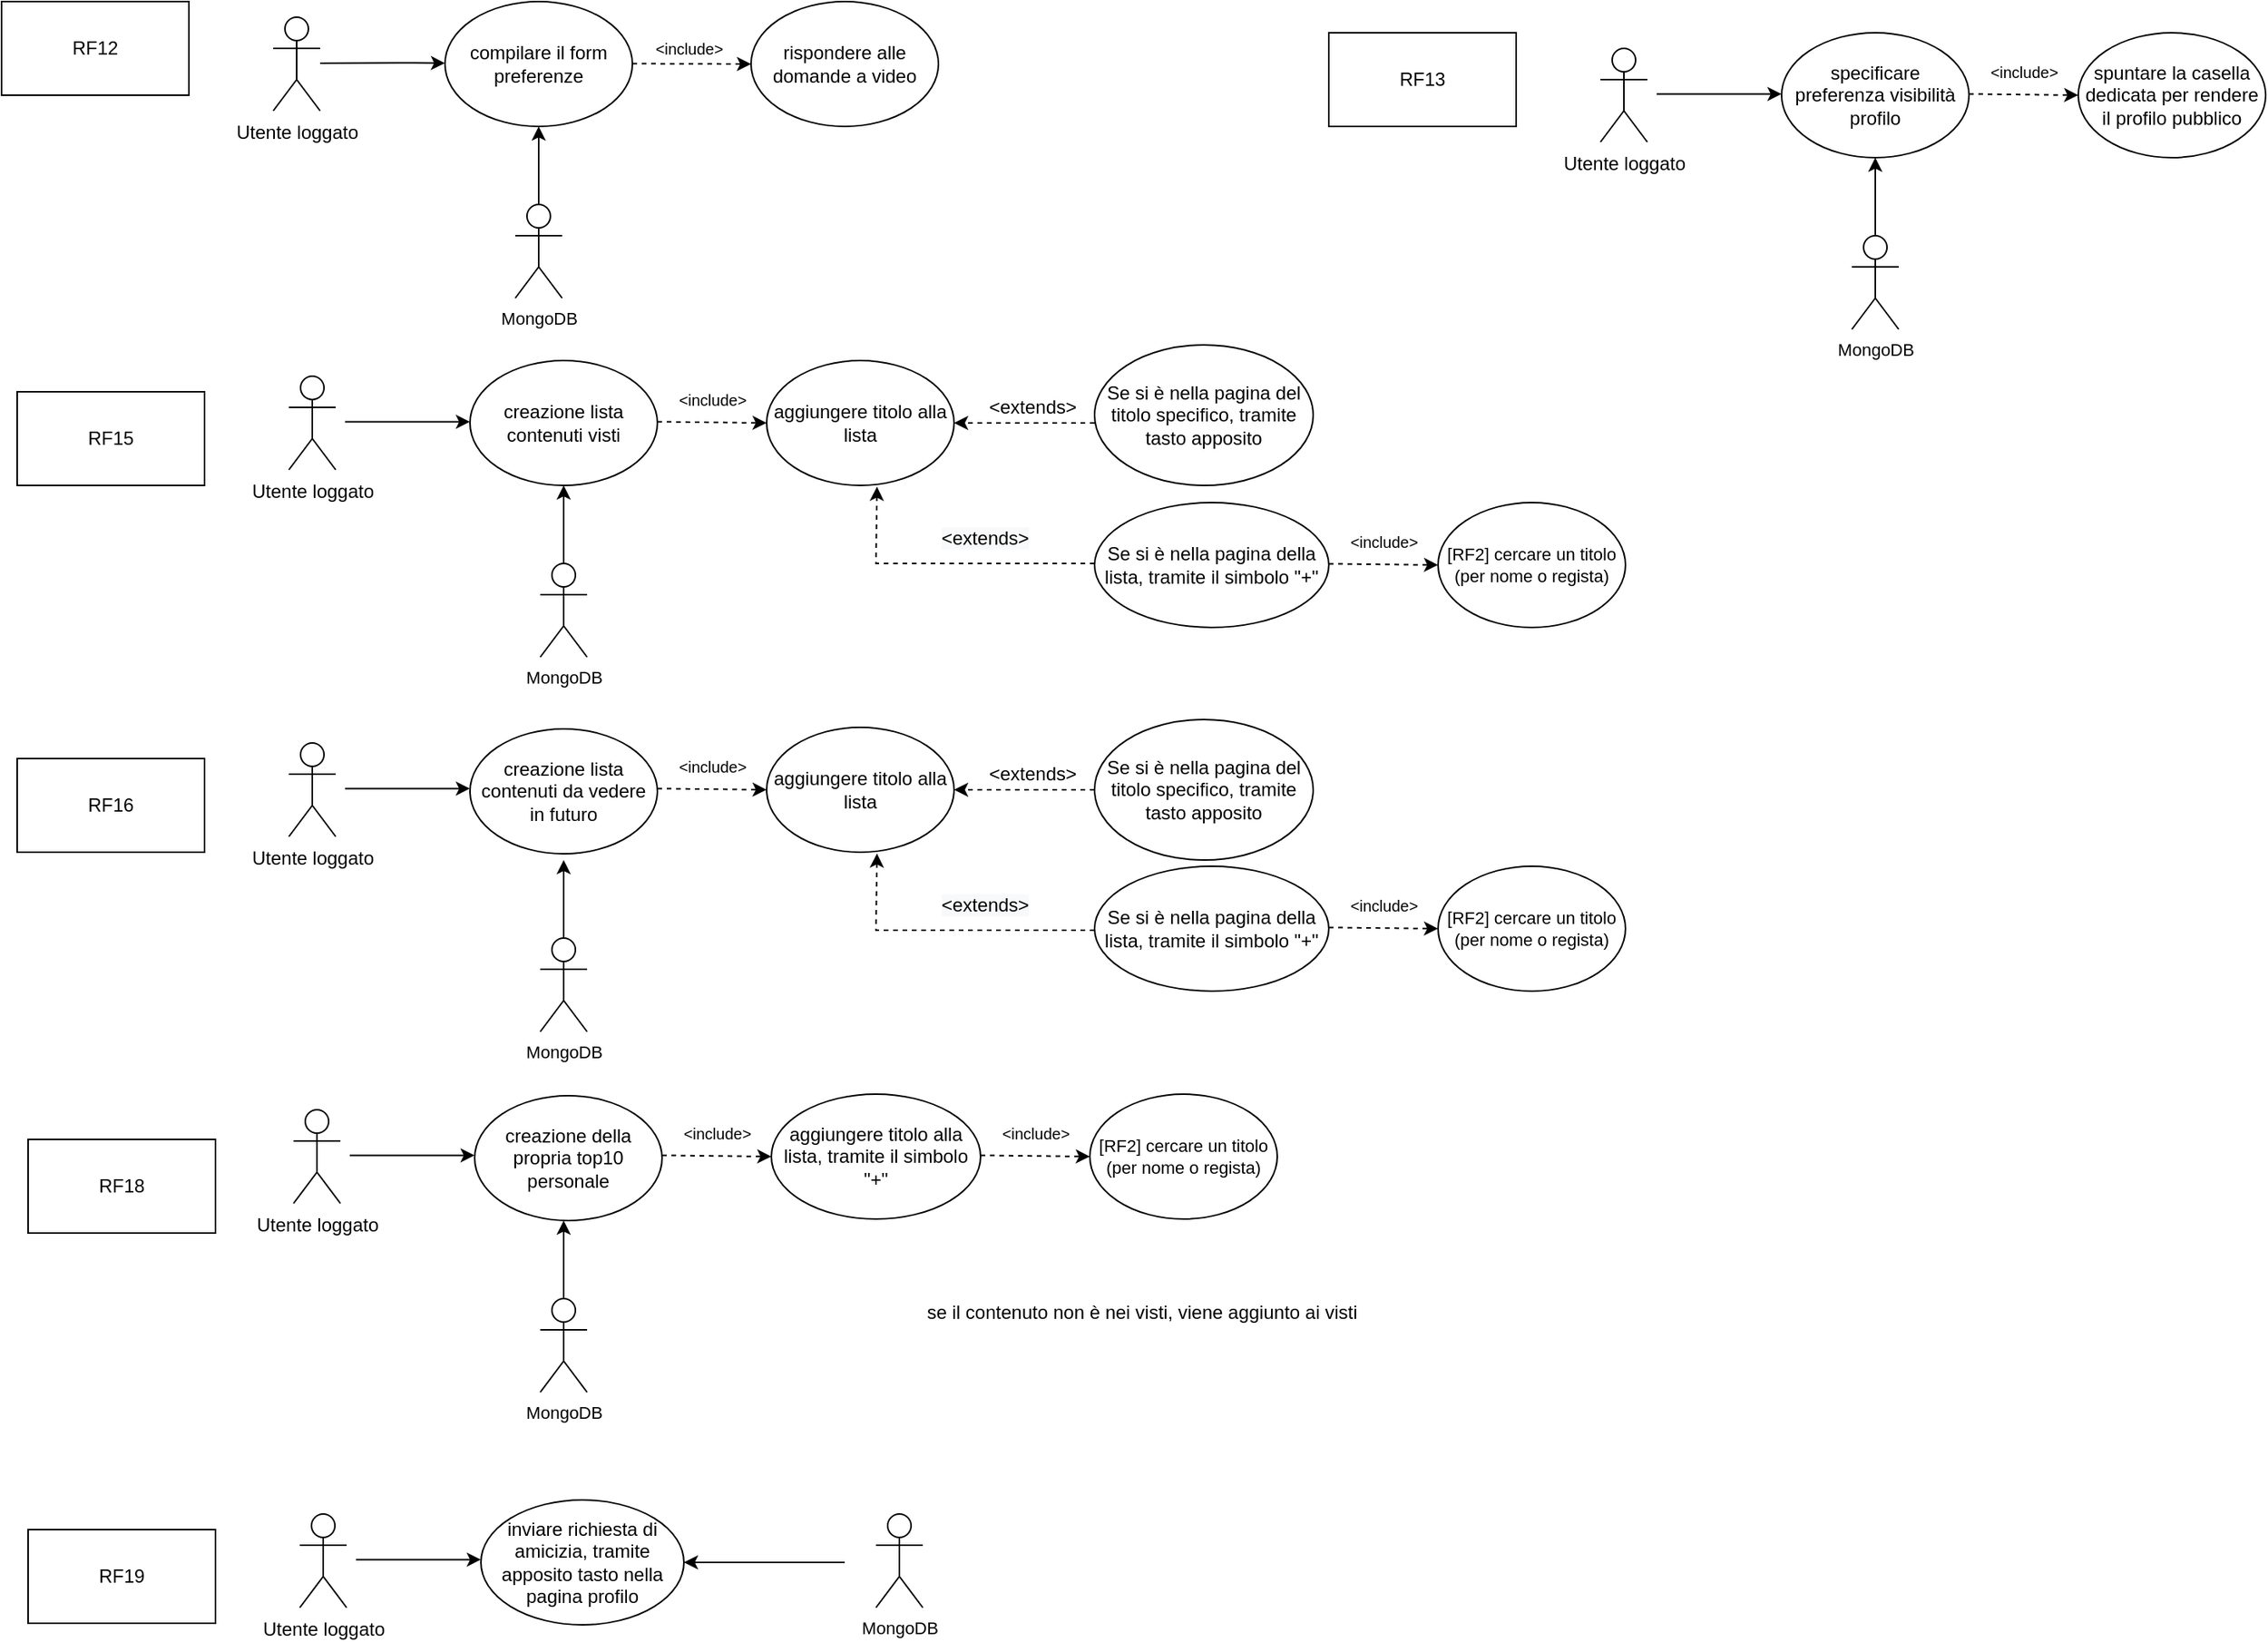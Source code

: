 <mxfile version="20.5.1" type="github">
  <diagram id="cgUuFQFdSpiGEiJiPskD" name="Pagina-1">
    <mxGraphModel dx="768" dy="621" grid="1" gridSize="10" guides="1" tooltips="1" connect="1" arrows="1" fold="1" page="1" pageScale="1" pageWidth="827" pageHeight="1169" math="0" shadow="0">
      <root>
        <mxCell id="0" />
        <mxCell id="1" parent="0" />
        <mxCell id="hTEOKCXMbIrAF3QXcVuG-1" value="Utente loggato" style="shape=umlActor;verticalLabelPosition=bottom;verticalAlign=top;html=1;outlineConnect=0;" parent="1" vertex="1">
          <mxGeometry x="184" y="20" width="30" height="60" as="geometry" />
        </mxCell>
        <mxCell id="hTEOKCXMbIrAF3QXcVuG-3" value="Utente loggato" style="shape=umlActor;verticalLabelPosition=bottom;verticalAlign=top;html=1;outlineConnect=0;" parent="1" vertex="1">
          <mxGeometry x="1034" y="40" width="30" height="60" as="geometry" />
        </mxCell>
        <mxCell id="hTEOKCXMbIrAF3QXcVuG-6" value="compilare il form preferenze" style="ellipse;whiteSpace=wrap;html=1;" parent="1" vertex="1">
          <mxGeometry x="294" y="10" width="120" height="80" as="geometry" />
        </mxCell>
        <mxCell id="hTEOKCXMbIrAF3QXcVuG-7" value="specificare preferenza visibilità profilo" style="ellipse;whiteSpace=wrap;html=1;" parent="1" vertex="1">
          <mxGeometry x="1150" y="30" width="120" height="80" as="geometry" />
        </mxCell>
        <mxCell id="hTEOKCXMbIrAF3QXcVuG-8" value="RF12" style="rounded=0;whiteSpace=wrap;html=1;" parent="1" vertex="1">
          <mxGeometry x="10" y="10" width="120" height="60" as="geometry" />
        </mxCell>
        <mxCell id="hTEOKCXMbIrAF3QXcVuG-9" value="RF13" style="rounded=0;whiteSpace=wrap;html=1;" parent="1" vertex="1">
          <mxGeometry x="860" y="30" width="120" height="60" as="geometry" />
        </mxCell>
        <mxCell id="hTEOKCXMbIrAF3QXcVuG-10" value="" style="endArrow=classic;html=1;rounded=0;" parent="1" edge="1">
          <mxGeometry width="50" height="50" relative="1" as="geometry">
            <mxPoint x="1070" y="69.23" as="sourcePoint" />
            <mxPoint x="1150" y="69.23" as="targetPoint" />
          </mxGeometry>
        </mxCell>
        <mxCell id="hTEOKCXMbIrAF3QXcVuG-12" value="" style="endArrow=classic;html=1;rounded=0;" parent="1" edge="1">
          <mxGeometry width="50" height="50" relative="1" as="geometry">
            <mxPoint x="214" y="49.46" as="sourcePoint" />
            <mxPoint x="294" y="49.46" as="targetPoint" />
            <Array as="points">
              <mxPoint x="274" y="49.23" />
            </Array>
          </mxGeometry>
        </mxCell>
        <mxCell id="hTEOKCXMbIrAF3QXcVuG-16" value="" style="endArrow=classic;html=1;rounded=0;dashed=1;" parent="1" edge="1">
          <mxGeometry width="50" height="50" relative="1" as="geometry">
            <mxPoint x="414" y="49.76" as="sourcePoint" />
            <mxPoint x="490" y="50" as="targetPoint" />
          </mxGeometry>
        </mxCell>
        <mxCell id="hTEOKCXMbIrAF3QXcVuG-17" value="&lt;font style=&quot;font-size: 10px;&quot;&gt;&amp;lt;include&amp;gt;&lt;/font&gt;" style="text;html=1;align=center;verticalAlign=middle;resizable=0;points=[];autosize=1;strokeColor=none;fillColor=none;" parent="1" vertex="1">
          <mxGeometry x="415" y="25" width="70" height="30" as="geometry" />
        </mxCell>
        <mxCell id="hTEOKCXMbIrAF3QXcVuG-18" value="&lt;font style=&quot;font-size: 12px;&quot;&gt;spuntare la casella dedicata per rendere il profilo pubblico&lt;/font&gt;" style="ellipse;whiteSpace=wrap;html=1;fontSize=10;" parent="1" vertex="1">
          <mxGeometry x="1340" y="30" width="120" height="80" as="geometry" />
        </mxCell>
        <mxCell id="hTEOKCXMbIrAF3QXcVuG-19" value="&lt;font style=&quot;font-size: 10px;&quot;&gt;&amp;lt;include&amp;gt;&lt;/font&gt;" style="text;html=1;align=center;verticalAlign=middle;resizable=0;points=[];autosize=1;strokeColor=none;fillColor=none;" parent="1" vertex="1">
          <mxGeometry x="1270" y="40" width="70" height="30" as="geometry" />
        </mxCell>
        <mxCell id="hTEOKCXMbIrAF3QXcVuG-20" value="" style="endArrow=classic;html=1;rounded=0;dashed=1;fontSize=10;entryX=1;entryY=1;entryDx=0;entryDy=0;entryPerimeter=0;" parent="1" target="hTEOKCXMbIrAF3QXcVuG-19" edge="1">
          <mxGeometry width="50" height="50" relative="1" as="geometry">
            <mxPoint x="1270" y="69.2" as="sourcePoint" />
            <mxPoint x="1330" y="69.2" as="targetPoint" />
          </mxGeometry>
        </mxCell>
        <mxCell id="hTEOKCXMbIrAF3QXcVuG-21" value="&lt;font style=&quot;font-size: 12px;&quot;&gt;rispondere alle domande a video&lt;/font&gt;" style="ellipse;whiteSpace=wrap;html=1;fontSize=10;" parent="1" vertex="1">
          <mxGeometry x="490" y="10" width="120" height="80" as="geometry" />
        </mxCell>
        <mxCell id="hTEOKCXMbIrAF3QXcVuG-22" value="RF15" style="rounded=0;whiteSpace=wrap;html=1;fontSize=12;" parent="1" vertex="1">
          <mxGeometry x="20" y="260" width="120" height="60" as="geometry" />
        </mxCell>
        <mxCell id="hTEOKCXMbIrAF3QXcVuG-23" value="Utente loggato" style="shape=umlActor;verticalLabelPosition=bottom;verticalAlign=top;html=1;outlineConnect=0;" parent="1" vertex="1">
          <mxGeometry x="194" y="250" width="30" height="60" as="geometry" />
        </mxCell>
        <mxCell id="hTEOKCXMbIrAF3QXcVuG-24" value="creazione lista contenuti visti" style="ellipse;whiteSpace=wrap;html=1;" parent="1" vertex="1">
          <mxGeometry x="310" y="240" width="120" height="80" as="geometry" />
        </mxCell>
        <mxCell id="hTEOKCXMbIrAF3QXcVuG-25" value="" style="endArrow=classic;html=1;rounded=0;" parent="1" edge="1">
          <mxGeometry width="50" height="50" relative="1" as="geometry">
            <mxPoint x="230" y="279.23" as="sourcePoint" />
            <mxPoint x="310" y="279.23" as="targetPoint" />
          </mxGeometry>
        </mxCell>
        <mxCell id="hTEOKCXMbIrAF3QXcVuG-26" value="&lt;span style=&quot;font-size: 12px;&quot;&gt;aggiungere titolo alla lista&lt;/span&gt;" style="ellipse;whiteSpace=wrap;html=1;fontSize=10;" parent="1" vertex="1">
          <mxGeometry x="500" y="240" width="120" height="80" as="geometry" />
        </mxCell>
        <mxCell id="hTEOKCXMbIrAF3QXcVuG-27" value="&lt;font style=&quot;font-size: 10px;&quot;&gt;&amp;lt;include&amp;gt;&lt;/font&gt;" style="text;html=1;align=center;verticalAlign=middle;resizable=0;points=[];autosize=1;strokeColor=none;fillColor=none;" parent="1" vertex="1">
          <mxGeometry x="430" y="250" width="70" height="30" as="geometry" />
        </mxCell>
        <mxCell id="hTEOKCXMbIrAF3QXcVuG-28" value="" style="endArrow=classic;html=1;rounded=0;dashed=1;fontSize=10;entryX=1;entryY=1;entryDx=0;entryDy=0;entryPerimeter=0;" parent="1" target="hTEOKCXMbIrAF3QXcVuG-27" edge="1">
          <mxGeometry width="50" height="50" relative="1" as="geometry">
            <mxPoint x="430" y="279.2" as="sourcePoint" />
            <mxPoint x="490" y="279.2" as="targetPoint" />
          </mxGeometry>
        </mxCell>
        <mxCell id="hTEOKCXMbIrAF3QXcVuG-29" value="" style="endArrow=classic;html=1;rounded=0;dashed=1;fontSize=12;" parent="1" edge="1">
          <mxGeometry width="50" height="50" relative="1" as="geometry">
            <mxPoint x="710" y="280" as="sourcePoint" />
            <mxPoint x="620" y="280" as="targetPoint" />
          </mxGeometry>
        </mxCell>
        <mxCell id="hTEOKCXMbIrAF3QXcVuG-30" value="" style="endArrow=classic;html=1;rounded=0;dashed=1;fontSize=12;entryX=0.589;entryY=1.01;entryDx=0;entryDy=0;entryPerimeter=0;" parent="1" target="hTEOKCXMbIrAF3QXcVuG-26" edge="1">
          <mxGeometry width="50" height="50" relative="1" as="geometry">
            <mxPoint x="710" y="370" as="sourcePoint" />
            <mxPoint x="580" y="330" as="targetPoint" />
            <Array as="points">
              <mxPoint x="570" y="370" />
            </Array>
          </mxGeometry>
        </mxCell>
        <mxCell id="hTEOKCXMbIrAF3QXcVuG-31" value="Se si è nella pagina del titolo specifico, tramite tasto apposito" style="ellipse;whiteSpace=wrap;html=1;fontSize=12;" parent="1" vertex="1">
          <mxGeometry x="710" y="230" width="140" height="90" as="geometry" />
        </mxCell>
        <mxCell id="hTEOKCXMbIrAF3QXcVuG-32" value="Se si è nella pagina della lista, tramite il simbolo &quot;+&quot;" style="ellipse;whiteSpace=wrap;html=1;fontSize=12;" parent="1" vertex="1">
          <mxGeometry x="710" y="331" width="150" height="80" as="geometry" />
        </mxCell>
        <mxCell id="hTEOKCXMbIrAF3QXcVuG-33" value="&amp;lt;extends&amp;gt;" style="text;html=1;align=center;verticalAlign=middle;resizable=0;points=[];autosize=1;strokeColor=none;fillColor=none;fontSize=12;" parent="1" vertex="1">
          <mxGeometry x="630" y="255" width="80" height="30" as="geometry" />
        </mxCell>
        <mxCell id="hTEOKCXMbIrAF3QXcVuG-34" value="&lt;span style=&quot;color: rgb(0, 0, 0); font-family: Helvetica; font-size: 12px; font-style: normal; font-variant-ligatures: normal; font-variant-caps: normal; font-weight: 400; letter-spacing: normal; orphans: 2; text-align: center; text-indent: 0px; text-transform: none; widows: 2; word-spacing: 0px; -webkit-text-stroke-width: 0px; background-color: rgb(248, 249, 250); text-decoration-thickness: initial; text-decoration-style: initial; text-decoration-color: initial; float: none; display: inline !important;&quot;&gt;&amp;lt;extends&amp;gt;&lt;/span&gt;" style="text;whiteSpace=wrap;html=1;fontSize=12;" parent="1" vertex="1">
          <mxGeometry x="610" y="340" width="90" height="40" as="geometry" />
        </mxCell>
        <mxCell id="hTEOKCXMbIrAF3QXcVuG-35" value="RF16" style="rounded=0;whiteSpace=wrap;html=1;fontSize=12;" parent="1" vertex="1">
          <mxGeometry x="20" y="495" width="120" height="60" as="geometry" />
        </mxCell>
        <mxCell id="hTEOKCXMbIrAF3QXcVuG-36" value="Utente loggato" style="shape=umlActor;verticalLabelPosition=bottom;verticalAlign=top;html=1;outlineConnect=0;" parent="1" vertex="1">
          <mxGeometry x="194" y="485" width="30" height="60" as="geometry" />
        </mxCell>
        <mxCell id="hTEOKCXMbIrAF3QXcVuG-37" value="" style="endArrow=classic;html=1;rounded=0;" parent="1" edge="1">
          <mxGeometry width="50" height="50" relative="1" as="geometry">
            <mxPoint x="230" y="514.23" as="sourcePoint" />
            <mxPoint x="310" y="514.23" as="targetPoint" />
          </mxGeometry>
        </mxCell>
        <mxCell id="hTEOKCXMbIrAF3QXcVuG-38" value="&lt;font style=&quot;font-size: 10px;&quot;&gt;&amp;lt;include&amp;gt;&lt;/font&gt;" style="text;html=1;align=center;verticalAlign=middle;resizable=0;points=[];autosize=1;strokeColor=none;fillColor=none;" parent="1" vertex="1">
          <mxGeometry x="430" y="485" width="70" height="30" as="geometry" />
        </mxCell>
        <mxCell id="hTEOKCXMbIrAF3QXcVuG-39" value="" style="endArrow=classic;html=1;rounded=0;dashed=1;fontSize=10;entryX=1;entryY=1;entryDx=0;entryDy=0;entryPerimeter=0;" parent="1" target="hTEOKCXMbIrAF3QXcVuG-38" edge="1">
          <mxGeometry width="50" height="50" relative="1" as="geometry">
            <mxPoint x="430" y="514.2" as="sourcePoint" />
            <mxPoint x="490" y="514.2" as="targetPoint" />
          </mxGeometry>
        </mxCell>
        <mxCell id="hTEOKCXMbIrAF3QXcVuG-40" value="" style="endArrow=classic;html=1;rounded=0;dashed=1;fontSize=12;" parent="1" edge="1">
          <mxGeometry width="50" height="50" relative="1" as="geometry">
            <mxPoint x="710.0" y="515" as="sourcePoint" />
            <mxPoint x="620.0" y="515" as="targetPoint" />
          </mxGeometry>
        </mxCell>
        <mxCell id="hTEOKCXMbIrAF3QXcVuG-41" value="" style="endArrow=classic;html=1;rounded=0;dashed=1;fontSize=12;entryX=0.589;entryY=1.01;entryDx=0;entryDy=0;entryPerimeter=0;" parent="1" edge="1">
          <mxGeometry width="50" height="50" relative="1" as="geometry">
            <mxPoint x="710.0" y="605" as="sourcePoint" />
            <mxPoint x="570.68" y="555.8" as="targetPoint" />
            <Array as="points">
              <mxPoint x="570" y="605" />
            </Array>
          </mxGeometry>
        </mxCell>
        <mxCell id="hTEOKCXMbIrAF3QXcVuG-42" value="Se si è nella pagina della lista, tramite il simbolo &quot;+&quot;" style="ellipse;whiteSpace=wrap;html=1;fontSize=12;" parent="1" vertex="1">
          <mxGeometry x="710" y="564" width="150" height="80" as="geometry" />
        </mxCell>
        <mxCell id="hTEOKCXMbIrAF3QXcVuG-43" value="&amp;lt;extends&amp;gt;" style="text;html=1;align=center;verticalAlign=middle;resizable=0;points=[];autosize=1;strokeColor=none;fillColor=none;fontSize=12;" parent="1" vertex="1">
          <mxGeometry x="630" y="490" width="80" height="30" as="geometry" />
        </mxCell>
        <mxCell id="hTEOKCXMbIrAF3QXcVuG-44" value="&lt;span style=&quot;color: rgb(0, 0, 0); font-family: Helvetica; font-size: 12px; font-style: normal; font-variant-ligatures: normal; font-variant-caps: normal; font-weight: 400; letter-spacing: normal; orphans: 2; text-align: center; text-indent: 0px; text-transform: none; widows: 2; word-spacing: 0px; -webkit-text-stroke-width: 0px; background-color: rgb(248, 249, 250); text-decoration-thickness: initial; text-decoration-style: initial; text-decoration-color: initial; float: none; display: inline !important;&quot;&gt;&amp;lt;extends&amp;gt;&lt;/span&gt;" style="text;whiteSpace=wrap;html=1;fontSize=12;" parent="1" vertex="1">
          <mxGeometry x="610" y="575" width="90" height="40" as="geometry" />
        </mxCell>
        <mxCell id="hTEOKCXMbIrAF3QXcVuG-45" value="creazione lista contenuti da vedere in futuro" style="ellipse;whiteSpace=wrap;html=1;" parent="1" vertex="1">
          <mxGeometry x="310" y="476" width="120" height="80" as="geometry" />
        </mxCell>
        <mxCell id="hTEOKCXMbIrAF3QXcVuG-46" value="&lt;span style=&quot;font-size: 12px;&quot;&gt;aggiungere titolo alla lista&lt;/span&gt;" style="ellipse;whiteSpace=wrap;html=1;fontSize=10;" parent="1" vertex="1">
          <mxGeometry x="500" y="475" width="120" height="80" as="geometry" />
        </mxCell>
        <mxCell id="hTEOKCXMbIrAF3QXcVuG-47" value="Se si è nella pagina del titolo specifico, tramite tasto apposito" style="ellipse;whiteSpace=wrap;html=1;fontSize=12;" parent="1" vertex="1">
          <mxGeometry x="710" y="470" width="140" height="90" as="geometry" />
        </mxCell>
        <mxCell id="hTEOKCXMbIrAF3QXcVuG-48" value="Utente loggato" style="shape=umlActor;verticalLabelPosition=bottom;verticalAlign=top;html=1;outlineConnect=0;" parent="1" vertex="1">
          <mxGeometry x="197" y="720" width="30" height="60" as="geometry" />
        </mxCell>
        <mxCell id="hTEOKCXMbIrAF3QXcVuG-49" value="" style="endArrow=classic;html=1;rounded=0;" parent="1" edge="1">
          <mxGeometry width="50" height="50" relative="1" as="geometry">
            <mxPoint x="233" y="749.23" as="sourcePoint" />
            <mxPoint x="313" y="749.23" as="targetPoint" />
          </mxGeometry>
        </mxCell>
        <mxCell id="hTEOKCXMbIrAF3QXcVuG-50" value="&lt;font style=&quot;font-size: 10px;&quot;&gt;&amp;lt;include&amp;gt;&lt;/font&gt;" style="text;html=1;align=center;verticalAlign=middle;resizable=0;points=[];autosize=1;strokeColor=none;fillColor=none;" parent="1" vertex="1">
          <mxGeometry x="433" y="720" width="70" height="30" as="geometry" />
        </mxCell>
        <mxCell id="hTEOKCXMbIrAF3QXcVuG-51" value="" style="endArrow=classic;html=1;rounded=0;dashed=1;fontSize=10;entryX=1;entryY=1;entryDx=0;entryDy=0;entryPerimeter=0;" parent="1" target="hTEOKCXMbIrAF3QXcVuG-50" edge="1">
          <mxGeometry width="50" height="50" relative="1" as="geometry">
            <mxPoint x="433" y="749.2" as="sourcePoint" />
            <mxPoint x="493" y="749.2" as="targetPoint" />
          </mxGeometry>
        </mxCell>
        <mxCell id="hTEOKCXMbIrAF3QXcVuG-57" value="creazione della propria top10 personale" style="ellipse;whiteSpace=wrap;html=1;" parent="1" vertex="1">
          <mxGeometry x="313" y="711" width="120" height="80" as="geometry" />
        </mxCell>
        <mxCell id="hTEOKCXMbIrAF3QXcVuG-58" value="&lt;span style=&quot;font-size: 12px;&quot;&gt;aggiungere titolo alla lista, tramite il simbolo &quot;+&quot;&lt;/span&gt;" style="ellipse;whiteSpace=wrap;html=1;fontSize=10;" parent="1" vertex="1">
          <mxGeometry x="503" y="710" width="134" height="80" as="geometry" />
        </mxCell>
        <mxCell id="hTEOKCXMbIrAF3QXcVuG-60" value="RF18" style="rounded=0;whiteSpace=wrap;html=1;fontSize=12;" parent="1" vertex="1">
          <mxGeometry x="27" y="739" width="120" height="60" as="geometry" />
        </mxCell>
        <mxCell id="hTEOKCXMbIrAF3QXcVuG-62" value="RF19" style="rounded=0;whiteSpace=wrap;html=1;fontSize=12;" parent="1" vertex="1">
          <mxGeometry x="27" y="989" width="120" height="60" as="geometry" />
        </mxCell>
        <mxCell id="hTEOKCXMbIrAF3QXcVuG-63" value="Utente loggato" style="shape=umlActor;verticalLabelPosition=bottom;verticalAlign=top;html=1;outlineConnect=0;" parent="1" vertex="1">
          <mxGeometry x="201" y="979" width="30" height="60" as="geometry" />
        </mxCell>
        <mxCell id="hTEOKCXMbIrAF3QXcVuG-64" value="" style="endArrow=classic;html=1;rounded=0;" parent="1" edge="1">
          <mxGeometry width="50" height="50" relative="1" as="geometry">
            <mxPoint x="237" y="1008.23" as="sourcePoint" />
            <mxPoint x="317" y="1008.23" as="targetPoint" />
          </mxGeometry>
        </mxCell>
        <mxCell id="hTEOKCXMbIrAF3QXcVuG-72" value="inviare richiesta di amicizia, tramite apposito tasto nella pagina profilo" style="ellipse;whiteSpace=wrap;html=1;" parent="1" vertex="1">
          <mxGeometry x="317" y="970" width="130" height="80" as="geometry" />
        </mxCell>
        <mxCell id="w7c0RXvmwf8TLFWMbkS8-1" value="&lt;font style=&quot;font-size: 10px;&quot;&gt;&amp;lt;include&amp;gt;&lt;/font&gt;" style="text;html=1;align=center;verticalAlign=middle;resizable=0;points=[];autosize=1;strokeColor=none;fillColor=none;" vertex="1" parent="1">
          <mxGeometry x="860" y="574" width="70" height="30" as="geometry" />
        </mxCell>
        <mxCell id="w7c0RXvmwf8TLFWMbkS8-2" value="" style="endArrow=classic;html=1;rounded=0;dashed=1;fontSize=10;entryX=1;entryY=1;entryDx=0;entryDy=0;entryPerimeter=0;" edge="1" parent="1" target="w7c0RXvmwf8TLFWMbkS8-1">
          <mxGeometry width="50" height="50" relative="1" as="geometry">
            <mxPoint x="860" y="603.2" as="sourcePoint" />
            <mxPoint x="920" y="603.2" as="targetPoint" />
          </mxGeometry>
        </mxCell>
        <mxCell id="w7c0RXvmwf8TLFWMbkS8-3" value="&lt;span style=&quot;font-size: 11px;&quot;&gt;[RF2] cercare un titolo (per nome o regista)&lt;/span&gt;" style="ellipse;whiteSpace=wrap;html=1;fontSize=10;" vertex="1" parent="1">
          <mxGeometry x="930" y="564" width="120" height="80" as="geometry" />
        </mxCell>
        <mxCell id="w7c0RXvmwf8TLFWMbkS8-4" value="&lt;font style=&quot;font-size: 10px;&quot;&gt;&amp;lt;include&amp;gt;&lt;/font&gt;" style="text;html=1;align=center;verticalAlign=middle;resizable=0;points=[];autosize=1;strokeColor=none;fillColor=none;" vertex="1" parent="1">
          <mxGeometry x="860" y="341" width="70" height="30" as="geometry" />
        </mxCell>
        <mxCell id="w7c0RXvmwf8TLFWMbkS8-5" value="" style="endArrow=classic;html=1;rounded=0;dashed=1;fontSize=10;entryX=1;entryY=1;entryDx=0;entryDy=0;entryPerimeter=0;" edge="1" parent="1" target="w7c0RXvmwf8TLFWMbkS8-4">
          <mxGeometry width="50" height="50" relative="1" as="geometry">
            <mxPoint x="860" y="370.2" as="sourcePoint" />
            <mxPoint x="920" y="370.2" as="targetPoint" />
          </mxGeometry>
        </mxCell>
        <mxCell id="w7c0RXvmwf8TLFWMbkS8-6" value="&lt;span style=&quot;font-size: 11px;&quot;&gt;[RF2] cercare un titolo (per nome o regista)&lt;/span&gt;" style="ellipse;whiteSpace=wrap;html=1;fontSize=10;" vertex="1" parent="1">
          <mxGeometry x="930" y="331" width="120" height="80" as="geometry" />
        </mxCell>
        <mxCell id="w7c0RXvmwf8TLFWMbkS8-7" value="&lt;font style=&quot;font-size: 10px;&quot;&gt;&amp;lt;include&amp;gt;&lt;/font&gt;" style="text;html=1;align=center;verticalAlign=middle;resizable=0;points=[];autosize=1;strokeColor=none;fillColor=none;" vertex="1" parent="1">
          <mxGeometry x="637" y="720" width="70" height="30" as="geometry" />
        </mxCell>
        <mxCell id="w7c0RXvmwf8TLFWMbkS8-8" value="" style="endArrow=classic;html=1;rounded=0;dashed=1;fontSize=10;entryX=1;entryY=1;entryDx=0;entryDy=0;entryPerimeter=0;" edge="1" parent="1" target="w7c0RXvmwf8TLFWMbkS8-7">
          <mxGeometry width="50" height="50" relative="1" as="geometry">
            <mxPoint x="637" y="749.2" as="sourcePoint" />
            <mxPoint x="697" y="749.2" as="targetPoint" />
          </mxGeometry>
        </mxCell>
        <mxCell id="w7c0RXvmwf8TLFWMbkS8-9" value="&lt;span style=&quot;font-size: 11px;&quot;&gt;[RF2] cercare un titolo (per nome o regista)&lt;/span&gt;" style="ellipse;whiteSpace=wrap;html=1;fontSize=10;" vertex="1" parent="1">
          <mxGeometry x="707" y="710" width="120" height="80" as="geometry" />
        </mxCell>
        <mxCell id="w7c0RXvmwf8TLFWMbkS8-10" value="MongoDB" style="shape=umlActor;verticalLabelPosition=bottom;verticalAlign=top;html=1;outlineConnect=0;fontSize=11;" vertex="1" parent="1">
          <mxGeometry x="339" y="140" width="30" height="60" as="geometry" />
        </mxCell>
        <mxCell id="w7c0RXvmwf8TLFWMbkS8-11" value="" style="endArrow=classic;html=1;rounded=0;fontSize=11;entryX=0.5;entryY=1;entryDx=0;entryDy=0;exitX=0.5;exitY=0;exitDx=0;exitDy=0;exitPerimeter=0;" edge="1" parent="1" source="w7c0RXvmwf8TLFWMbkS8-10">
          <mxGeometry width="50" height="50" relative="1" as="geometry">
            <mxPoint x="328" y="180" as="sourcePoint" />
            <mxPoint x="354" y="90" as="targetPoint" />
          </mxGeometry>
        </mxCell>
        <mxCell id="w7c0RXvmwf8TLFWMbkS8-12" value="MongoDB" style="shape=umlActor;verticalLabelPosition=bottom;verticalAlign=top;html=1;outlineConnect=0;fontSize=11;" vertex="1" parent="1">
          <mxGeometry x="1195" y="160" width="30" height="60" as="geometry" />
        </mxCell>
        <mxCell id="w7c0RXvmwf8TLFWMbkS8-13" value="" style="endArrow=classic;html=1;rounded=0;fontSize=11;entryX=0.5;entryY=1;entryDx=0;entryDy=0;exitX=0.5;exitY=0;exitDx=0;exitDy=0;exitPerimeter=0;" edge="1" parent="1" source="w7c0RXvmwf8TLFWMbkS8-12">
          <mxGeometry width="50" height="50" relative="1" as="geometry">
            <mxPoint x="1184" y="200" as="sourcePoint" />
            <mxPoint x="1210" y="110" as="targetPoint" />
          </mxGeometry>
        </mxCell>
        <mxCell id="w7c0RXvmwf8TLFWMbkS8-14" value="MongoDB" style="shape=umlActor;verticalLabelPosition=bottom;verticalAlign=top;html=1;outlineConnect=0;fontSize=11;" vertex="1" parent="1">
          <mxGeometry x="355" y="370" width="30" height="60" as="geometry" />
        </mxCell>
        <mxCell id="w7c0RXvmwf8TLFWMbkS8-15" value="" style="endArrow=classic;html=1;rounded=0;fontSize=11;entryX=0.5;entryY=1;entryDx=0;entryDy=0;exitX=0.5;exitY=0;exitDx=0;exitDy=0;exitPerimeter=0;" edge="1" parent="1" source="w7c0RXvmwf8TLFWMbkS8-14">
          <mxGeometry width="50" height="50" relative="1" as="geometry">
            <mxPoint x="344" y="410" as="sourcePoint" />
            <mxPoint x="370" y="320" as="targetPoint" />
          </mxGeometry>
        </mxCell>
        <mxCell id="w7c0RXvmwf8TLFWMbkS8-16" value="MongoDB" style="shape=umlActor;verticalLabelPosition=bottom;verticalAlign=top;html=1;outlineConnect=0;fontSize=11;" vertex="1" parent="1">
          <mxGeometry x="355" y="610" width="30" height="60" as="geometry" />
        </mxCell>
        <mxCell id="w7c0RXvmwf8TLFWMbkS8-17" value="" style="endArrow=classic;html=1;rounded=0;fontSize=11;entryX=0.5;entryY=1;entryDx=0;entryDy=0;exitX=0.5;exitY=0;exitDx=0;exitDy=0;exitPerimeter=0;" edge="1" parent="1" source="w7c0RXvmwf8TLFWMbkS8-16">
          <mxGeometry width="50" height="50" relative="1" as="geometry">
            <mxPoint x="344" y="650" as="sourcePoint" />
            <mxPoint x="370" y="560" as="targetPoint" />
          </mxGeometry>
        </mxCell>
        <mxCell id="w7c0RXvmwf8TLFWMbkS8-18" value="MongoDB" style="shape=umlActor;verticalLabelPosition=bottom;verticalAlign=top;html=1;outlineConnect=0;fontSize=11;" vertex="1" parent="1">
          <mxGeometry x="355" y="841" width="30" height="60" as="geometry" />
        </mxCell>
        <mxCell id="w7c0RXvmwf8TLFWMbkS8-19" value="" style="endArrow=classic;html=1;rounded=0;fontSize=11;entryX=0.5;entryY=1;entryDx=0;entryDy=0;exitX=0.5;exitY=0;exitDx=0;exitDy=0;exitPerimeter=0;" edge="1" parent="1" source="w7c0RXvmwf8TLFWMbkS8-18">
          <mxGeometry width="50" height="50" relative="1" as="geometry">
            <mxPoint x="344" y="881" as="sourcePoint" />
            <mxPoint x="370" y="791" as="targetPoint" />
          </mxGeometry>
        </mxCell>
        <mxCell id="w7c0RXvmwf8TLFWMbkS8-20" value="MongoDB" style="shape=umlActor;verticalLabelPosition=bottom;verticalAlign=top;html=1;outlineConnect=0;fontSize=11;" vertex="1" parent="1">
          <mxGeometry x="570" y="979" width="30" height="60" as="geometry" />
        </mxCell>
        <mxCell id="w7c0RXvmwf8TLFWMbkS8-22" value="" style="endArrow=classic;html=1;rounded=0;entryX=1;entryY=0.5;entryDx=0;entryDy=0;" edge="1" parent="1" target="hTEOKCXMbIrAF3QXcVuG-72">
          <mxGeometry width="50" height="50" relative="1" as="geometry">
            <mxPoint x="550" y="1010" as="sourcePoint" />
            <mxPoint x="590" y="990" as="targetPoint" />
          </mxGeometry>
        </mxCell>
        <mxCell id="w7c0RXvmwf8TLFWMbkS8-23" value="se il contenuto non è nei visti, viene aggiunto ai visti" style="text;html=1;align=center;verticalAlign=middle;resizable=0;points=[];autosize=1;strokeColor=none;fillColor=none;" vertex="1" parent="1">
          <mxGeometry x="590" y="835" width="300" height="30" as="geometry" />
        </mxCell>
      </root>
    </mxGraphModel>
  </diagram>
</mxfile>
